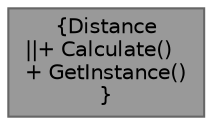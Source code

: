 digraph "Distance"
{
 // INTERACTIVE_SVG=YES
 // LATEX_PDF_SIZE
  bgcolor="transparent";
  edge [fontname=Helvetica,fontsize=10,labelfontname=Helvetica,labelfontsize=10];
  node [fontname=Helvetica,fontsize=10,shape=box,height=0.2,width=0.4];
  Node1 [label="{Distance\n||+ Calculate()\l+ GetInstance()\l}",height=0.2,width=0.4,color="gray40", fillcolor="grey60", style="filled", fontcolor="black",tooltip=" "];
}
